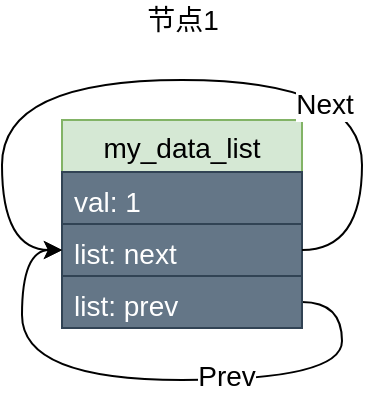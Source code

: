 <mxfile version="14.4.8" type="github">
  <diagram id="DZ1lq4XpypA19n6wxQC9" name="第 1 页">
    <mxGraphModel dx="1422" dy="706" grid="1" gridSize="10" guides="1" tooltips="1" connect="1" arrows="1" fold="1" page="1" pageScale="1" pageWidth="827" pageHeight="1169" math="0" shadow="0">
      <root>
        <mxCell id="0" />
        <mxCell id="1" parent="0" />
        <mxCell id="R3XybojP-OOXXn649qvZ-8" value="my_data_list" style="swimlane;fontStyle=0;childLayout=stackLayout;horizontal=1;startSize=26;fillColor=#d5e8d4;horizontalStack=0;resizeParent=1;resizeParentMax=0;resizeLast=0;collapsible=1;marginBottom=0;fontSize=14;strokeColor=#82b366;" vertex="1" parent="1">
          <mxGeometry x="280" y="160" width="120" height="104" as="geometry" />
        </mxCell>
        <mxCell id="R3XybojP-OOXXn649qvZ-9" value="val: 1" style="text;strokeColor=#314354;fillColor=#647687;align=left;verticalAlign=top;spacingLeft=4;spacingRight=4;overflow=hidden;rotatable=0;points=[[0,0.5],[1,0.5]];portConstraint=eastwest;fontColor=#ffffff;fontSize=14;" vertex="1" parent="R3XybojP-OOXXn649qvZ-8">
          <mxGeometry y="26" width="120" height="26" as="geometry" />
        </mxCell>
        <mxCell id="R3XybojP-OOXXn649qvZ-10" value="list: next" style="text;strokeColor=#314354;fillColor=#647687;align=left;verticalAlign=top;spacingLeft=4;spacingRight=4;overflow=hidden;rotatable=0;points=[[0,0.5],[1,0.5]];portConstraint=eastwest;fontColor=#ffffff;fontSize=14;" vertex="1" parent="R3XybojP-OOXXn649qvZ-8">
          <mxGeometry y="52" width="120" height="26" as="geometry" />
        </mxCell>
        <mxCell id="R3XybojP-OOXXn649qvZ-17" style="edgeStyle=orthogonalEdgeStyle;curved=1;rounded=0;orthogonalLoop=1;jettySize=auto;html=1;exitX=1;exitY=0.5;exitDx=0;exitDy=0;entryX=0;entryY=0.5;entryDx=0;entryDy=0;fontSize=14;" edge="1" parent="R3XybojP-OOXXn649qvZ-8" source="R3XybojP-OOXXn649qvZ-11" target="R3XybojP-OOXXn649qvZ-10">
          <mxGeometry relative="1" as="geometry">
            <Array as="points">
              <mxPoint x="140" y="91" />
              <mxPoint x="140" y="130" />
              <mxPoint x="-20" y="130" />
              <mxPoint x="-20" y="65" />
            </Array>
          </mxGeometry>
        </mxCell>
        <mxCell id="R3XybojP-OOXXn649qvZ-19" value="Prev" style="edgeLabel;html=1;align=center;verticalAlign=middle;resizable=0;points=[];fontSize=14;" vertex="1" connectable="0" parent="R3XybojP-OOXXn649qvZ-17">
          <mxGeometry x="-0.23" y="-2" relative="1" as="geometry">
            <mxPoint as="offset" />
          </mxGeometry>
        </mxCell>
        <mxCell id="R3XybojP-OOXXn649qvZ-11" value="list: prev" style="text;strokeColor=#314354;fillColor=#647687;align=left;verticalAlign=top;spacingLeft=4;spacingRight=4;overflow=hidden;rotatable=0;points=[[0,0.5],[1,0.5]];portConstraint=eastwest;fontColor=#ffffff;fontSize=14;" vertex="1" parent="R3XybojP-OOXXn649qvZ-8">
          <mxGeometry y="78" width="120" height="26" as="geometry" />
        </mxCell>
        <mxCell id="R3XybojP-OOXXn649qvZ-16" style="edgeStyle=orthogonalEdgeStyle;curved=1;rounded=0;orthogonalLoop=1;jettySize=auto;html=1;exitX=1;exitY=0.5;exitDx=0;exitDy=0;entryX=0;entryY=0.5;entryDx=0;entryDy=0;fontSize=14;" edge="1" parent="R3XybojP-OOXXn649qvZ-8" source="R3XybojP-OOXXn649qvZ-10" target="R3XybojP-OOXXn649qvZ-10">
          <mxGeometry relative="1" as="geometry">
            <Array as="points">
              <mxPoint x="150" y="65" />
              <mxPoint x="150" y="-20" />
              <mxPoint x="-30" y="-20" />
              <mxPoint x="-30" y="65" />
            </Array>
          </mxGeometry>
        </mxCell>
        <mxCell id="R3XybojP-OOXXn649qvZ-18" value="Next" style="edgeLabel;html=1;align=center;verticalAlign=middle;resizable=0;points=[];fontSize=14;" vertex="1" connectable="0" parent="R3XybojP-OOXXn649qvZ-16">
          <mxGeometry x="-0.346" y="12" relative="1" as="geometry">
            <mxPoint as="offset" />
          </mxGeometry>
        </mxCell>
        <mxCell id="R3XybojP-OOXXn649qvZ-12" value="节点1" style="text;html=1;align=center;verticalAlign=middle;resizable=0;points=[];autosize=1;fontSize=14;" vertex="1" parent="1">
          <mxGeometry x="315" y="100" width="50" height="20" as="geometry" />
        </mxCell>
      </root>
    </mxGraphModel>
  </diagram>
</mxfile>

